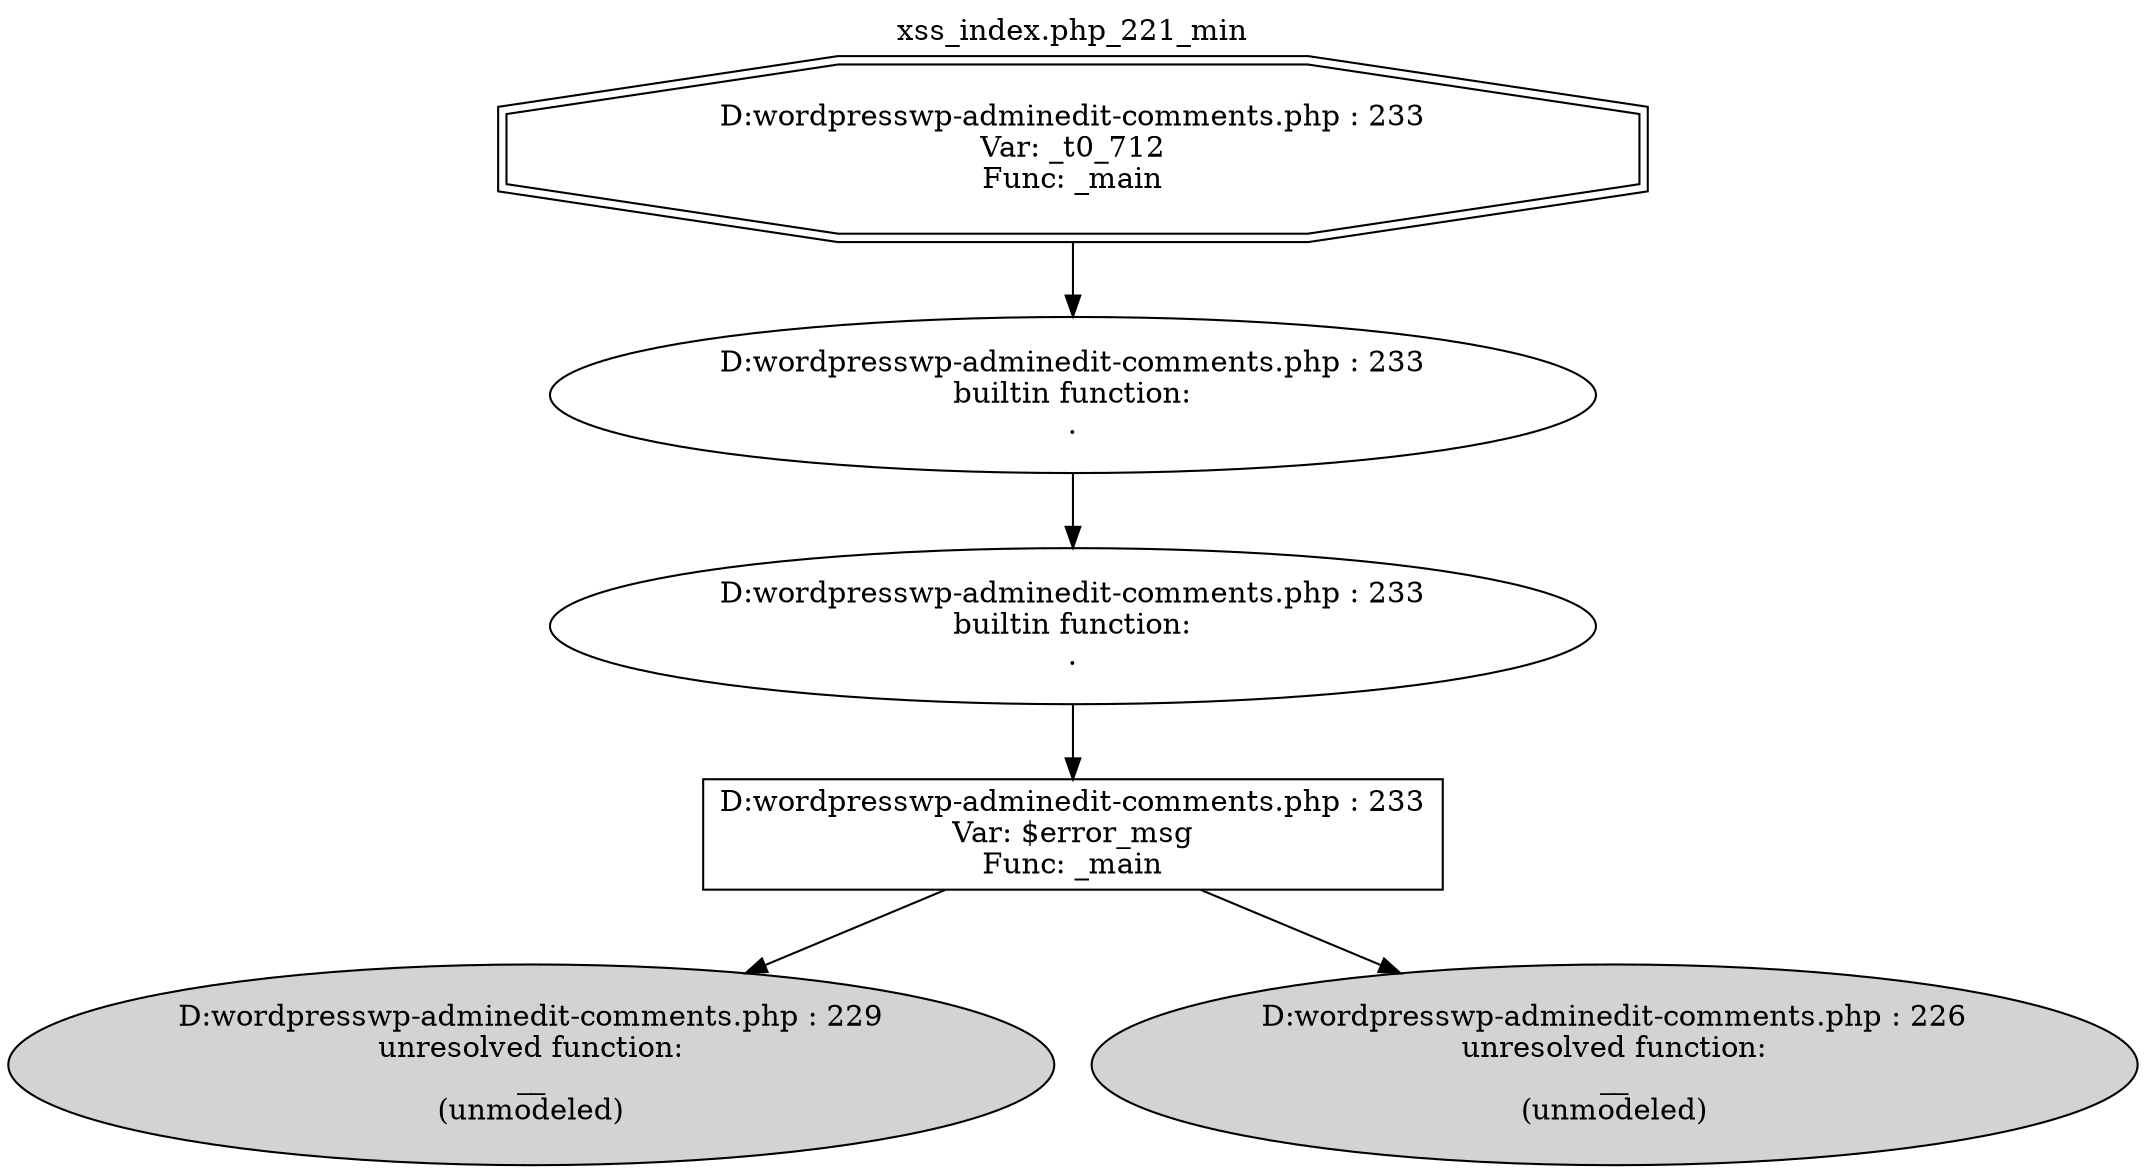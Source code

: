 digraph cfg {
  label="xss_index.php_221_min";
  labelloc=t;
  n1 [shape=doubleoctagon, label="D:\wordpress\wp-admin\edit-comments.php : 233\nVar: _t0_712\nFunc: _main\n"];
  n2 [shape=ellipse, label="D:\wordpress\wp-admin\edit-comments.php : 233\nbuiltin function:\n.\n"];
  n3 [shape=ellipse, label="D:\wordpress\wp-admin\edit-comments.php : 233\nbuiltin function:\n.\n"];
  n4 [shape=box, label="D:\wordpress\wp-admin\edit-comments.php : 233\nVar: $error_msg\nFunc: _main\n"];
  n5 [shape=ellipse, label="D:\wordpress\wp-admin\edit-comments.php : 229\nunresolved function:\n__\n(unmodeled)\n",style=filled];
  n6 [shape=ellipse, label="D:\wordpress\wp-admin\edit-comments.php : 226\nunresolved function:\n__\n(unmodeled)\n",style=filled];
  n1 -> n2;
  n2 -> n3;
  n3 -> n4;
  n4 -> n5;
  n4 -> n6;
}
